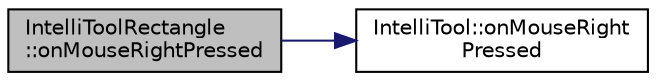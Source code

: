 digraph "IntelliToolRectangle::onMouseRightPressed"
{
 // LATEX_PDF_SIZE
  edge [fontname="Helvetica",fontsize="10",labelfontname="Helvetica",labelfontsize="10"];
  node [fontname="Helvetica",fontsize="10",shape=record];
  rankdir="LR";
  Node1 [label="IntelliToolRectangle\l::onMouseRightPressed",height=0.2,width=0.4,color="black", fillcolor="grey75", style="filled", fontcolor="black",tooltip="A function managing the right click Pressed of a Mouse. Constructing the Canvas to draw on...."];
  Node1 -> Node2 [color="midnightblue",fontsize="10",style="solid",fontname="Helvetica"];
  Node2 [label="IntelliTool::onMouseRight\lPressed",height=0.2,width=0.4,color="black", fillcolor="white", style="filled",URL="$class_intelli_tool.html#a1e6aa68ac5f3c2ca02319e5ef3f0c966",tooltip="A function managing the right click Pressed of a Mouse. Constructing the Canvas to draw on...."];
}
